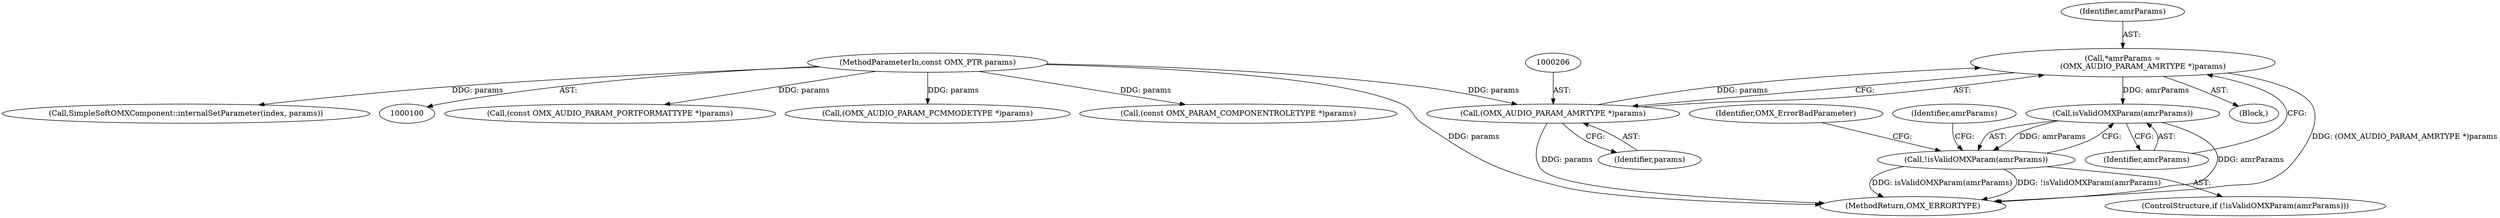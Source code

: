 digraph "0_Android_295c883fe3105b19bcd0f9e07d54c6b589fc5bff_11@pointer" {
"1000203" [label="(Call,*amrParams =\n                 (OMX_AUDIO_PARAM_AMRTYPE *)params)"];
"1000205" [label="(Call,(OMX_AUDIO_PARAM_AMRTYPE *)params)"];
"1000102" [label="(MethodParameterIn,const OMX_PTR params)"];
"1000210" [label="(Call,isValidOMXParam(amrParams))"];
"1000209" [label="(Call,!isValidOMXParam(amrParams))"];
"1000204" [label="(Identifier,amrParams)"];
"1000143" [label="(Call,(const OMX_AUDIO_PARAM_PORTFORMATTYPE *)params)"];
"1000302" [label="(Call,(OMX_AUDIO_PARAM_PCMMODETYPE *)params)"];
"1000209" [label="(Call,!isValidOMXParam(amrParams))"];
"1000214" [label="(Identifier,OMX_ErrorBadParameter)"];
"1000102" [label="(MethodParameterIn,const OMX_PTR params)"];
"1000201" [label="(Block,)"];
"1000211" [label="(Identifier,amrParams)"];
"1000210" [label="(Call,isValidOMXParam(amrParams))"];
"1000112" [label="(Call,(const OMX_PARAM_COMPONENTROLETYPE *)params)"];
"1000342" [label="(Call,SimpleSoftOMXComponent::internalSetParameter(index, params))"];
"1000205" [label="(Call,(OMX_AUDIO_PARAM_AMRTYPE *)params)"];
"1000203" [label="(Call,*amrParams =\n                 (OMX_AUDIO_PARAM_AMRTYPE *)params)"];
"1000218" [label="(Identifier,amrParams)"];
"1000345" [label="(MethodReturn,OMX_ERRORTYPE)"];
"1000207" [label="(Identifier,params)"];
"1000208" [label="(ControlStructure,if (!isValidOMXParam(amrParams)))"];
"1000203" -> "1000201"  [label="AST: "];
"1000203" -> "1000205"  [label="CFG: "];
"1000204" -> "1000203"  [label="AST: "];
"1000205" -> "1000203"  [label="AST: "];
"1000211" -> "1000203"  [label="CFG: "];
"1000203" -> "1000345"  [label="DDG: (OMX_AUDIO_PARAM_AMRTYPE *)params"];
"1000205" -> "1000203"  [label="DDG: params"];
"1000203" -> "1000210"  [label="DDG: amrParams"];
"1000205" -> "1000207"  [label="CFG: "];
"1000206" -> "1000205"  [label="AST: "];
"1000207" -> "1000205"  [label="AST: "];
"1000205" -> "1000345"  [label="DDG: params"];
"1000102" -> "1000205"  [label="DDG: params"];
"1000102" -> "1000100"  [label="AST: "];
"1000102" -> "1000345"  [label="DDG: params"];
"1000102" -> "1000112"  [label="DDG: params"];
"1000102" -> "1000143"  [label="DDG: params"];
"1000102" -> "1000302"  [label="DDG: params"];
"1000102" -> "1000342"  [label="DDG: params"];
"1000210" -> "1000209"  [label="AST: "];
"1000210" -> "1000211"  [label="CFG: "];
"1000211" -> "1000210"  [label="AST: "];
"1000209" -> "1000210"  [label="CFG: "];
"1000210" -> "1000345"  [label="DDG: amrParams"];
"1000210" -> "1000209"  [label="DDG: amrParams"];
"1000209" -> "1000208"  [label="AST: "];
"1000214" -> "1000209"  [label="CFG: "];
"1000218" -> "1000209"  [label="CFG: "];
"1000209" -> "1000345"  [label="DDG: !isValidOMXParam(amrParams)"];
"1000209" -> "1000345"  [label="DDG: isValidOMXParam(amrParams)"];
}
